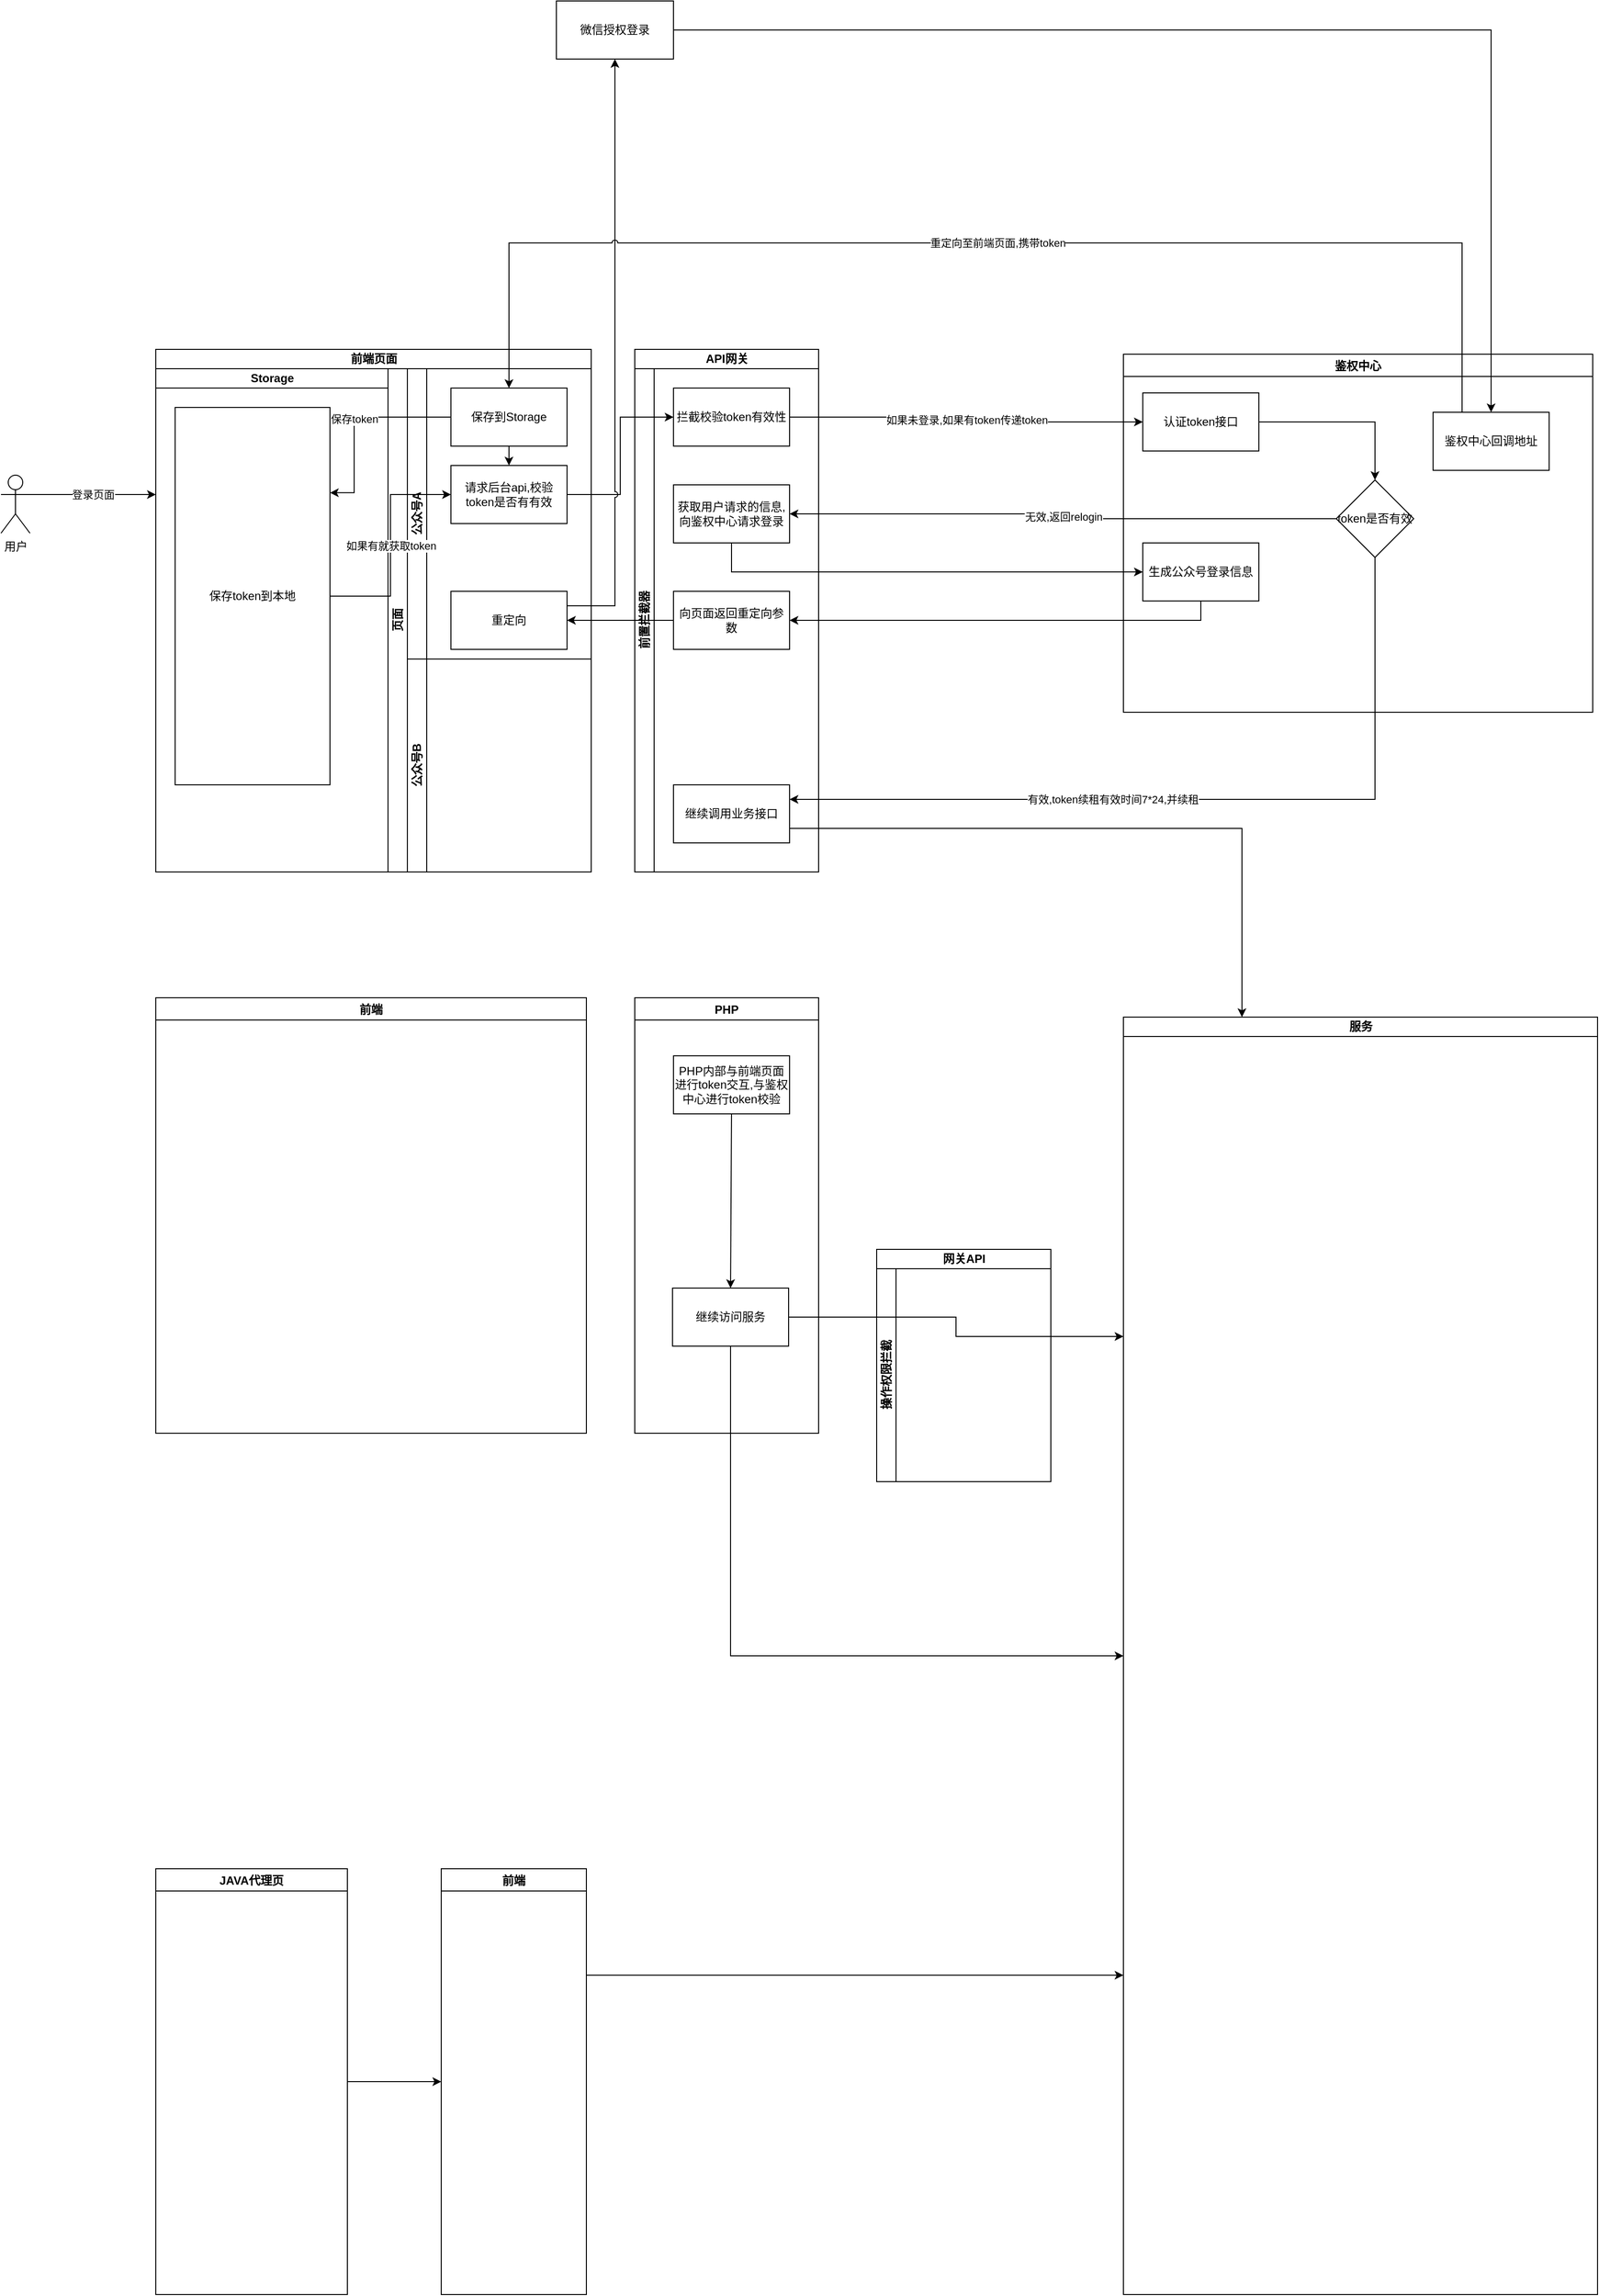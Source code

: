 <mxfile version="11.1.4" type="github"><diagram id="6-Zbqx0slxKP79GRB4mW" name="第 1 页"><mxGraphModel dx="3470" dy="2192" grid="1" gridSize="10" guides="1" tooltips="1" connect="1" arrows="1" fold="1" page="1" pageScale="1" pageWidth="1100" pageHeight="850" math="0" shadow="0"><root><mxCell id="0"/><mxCell id="1" parent="0"/><mxCell id="IJHaSnSdJLYD2ioIIv0x-90" value="登录页面" style="edgeStyle=orthogonalEdgeStyle;rounded=0;orthogonalLoop=1;jettySize=auto;html=1;exitX=1;exitY=0.333;exitDx=0;exitDy=0;exitPerimeter=0;entryX=0;entryY=0.25;entryDx=0;entryDy=0;" edge="1" parent="1" source="2lYiCeJ2Cndraep30uRD-2" target="IJHaSnSdJLYD2ioIIv0x-39"><mxGeometry relative="1" as="geometry"/></mxCell><mxCell id="2lYiCeJ2Cndraep30uRD-2" value="用户" style="shape=umlActor;verticalLabelPosition=bottom;labelBackgroundColor=#ffffff;verticalAlign=top;html=1;outlineConnect=0;" parent="1" vertex="1"><mxGeometry x="-145" y="150" width="30" height="60" as="geometry"/></mxCell><mxCell id="2lYiCeJ2Cndraep30uRD-9" value="API网关" style="swimlane;html=1;childLayout=stackLayout;resizeParent=1;resizeParentMax=0;horizontal=1;startSize=20;horizontalStack=0;swimlaneLine=1;" parent="1" vertex="1"><mxGeometry x="510" y="20" width="190" height="540" as="geometry"/></mxCell><mxCell id="2lYiCeJ2Cndraep30uRD-10" value="前置拦截器" style="swimlane;html=1;startSize=20;horizontal=0;" parent="2lYiCeJ2Cndraep30uRD-9" vertex="1"><mxGeometry y="20" width="190" height="520" as="geometry"/></mxCell><mxCell id="IJHaSnSdJLYD2ioIIv0x-5" value="拦截校验token有效性" style="rounded=0;whiteSpace=wrap;html=1;" vertex="1" parent="2lYiCeJ2Cndraep30uRD-10"><mxGeometry x="40" y="20" width="120" height="60" as="geometry"/></mxCell><mxCell id="IJHaSnSdJLYD2ioIIv0x-65" value="获取用户请求的信息,向鉴权中心请求登录" style="rounded=0;whiteSpace=wrap;html=1;" vertex="1" parent="2lYiCeJ2Cndraep30uRD-10"><mxGeometry x="40" y="120" width="120" height="60" as="geometry"/></mxCell><mxCell id="IJHaSnSdJLYD2ioIIv0x-67" value="继续调用业务接口" style="rounded=0;whiteSpace=wrap;html=1;" vertex="1" parent="2lYiCeJ2Cndraep30uRD-10"><mxGeometry x="40" y="430" width="120" height="60" as="geometry"/></mxCell><mxCell id="IJHaSnSdJLYD2ioIIv0x-86" value="向页面返回重定向参数" style="rounded=0;whiteSpace=wrap;html=1;" vertex="1" parent="2lYiCeJ2Cndraep30uRD-10"><mxGeometry x="40" y="230" width="120" height="60" as="geometry"/></mxCell><mxCell id="2lYiCeJ2Cndraep30uRD-23" value="有效,token续租有效时间7*24,并续租" style="edgeStyle=orthogonalEdgeStyle;rounded=0;orthogonalLoop=1;jettySize=auto;html=1;exitX=0.5;exitY=1;exitDx=0;exitDy=0;entryX=1;entryY=0.25;entryDx=0;entryDy=0;" parent="1" source="IJHaSnSdJLYD2ioIIv0x-20" target="IJHaSnSdJLYD2ioIIv0x-67" edge="1"><mxGeometry x="0.22" relative="1" as="geometry"><mxPoint x="745" y="240" as="sourcePoint"/><mxPoint x="670" y="157" as="targetPoint"/><mxPoint as="offset"/></mxGeometry></mxCell><mxCell id="2lYiCeJ2Cndraep30uRD-21" value="如果未登录,如果有token传递token" style="edgeStyle=orthogonalEdgeStyle;rounded=0;orthogonalLoop=1;jettySize=auto;html=1;entryX=0;entryY=0.5;entryDx=0;entryDy=0;exitX=1;exitY=0.5;exitDx=0;exitDy=0;" parent="1" target="2lYiCeJ2Cndraep30uRD-48" edge="1" source="IJHaSnSdJLYD2ioIIv0x-5"><mxGeometry relative="1" as="geometry"><mxPoint x="590" y="93" as="sourcePoint"/><mxPoint x="900.207" y="89.862" as="targetPoint"/></mxGeometry></mxCell><mxCell id="2lYiCeJ2Cndraep30uRD-45" value="鉴权中心" style="swimlane;" parent="1" vertex="1"><mxGeometry x="1015" y="25" width="485" height="370" as="geometry"/></mxCell><mxCell id="IJHaSnSdJLYD2ioIIv0x-21" style="edgeStyle=orthogonalEdgeStyle;rounded=0;orthogonalLoop=1;jettySize=auto;html=1;exitX=1;exitY=0.5;exitDx=0;exitDy=0;entryX=0.5;entryY=0;entryDx=0;entryDy=0;" edge="1" parent="2lYiCeJ2Cndraep30uRD-45" source="2lYiCeJ2Cndraep30uRD-48" target="IJHaSnSdJLYD2ioIIv0x-20"><mxGeometry relative="1" as="geometry"/></mxCell><mxCell id="2lYiCeJ2Cndraep30uRD-48" value="认证token接口" style="rounded=0;whiteSpace=wrap;html=1;" parent="2lYiCeJ2Cndraep30uRD-45" vertex="1"><mxGeometry x="20" y="40" width="120" height="60" as="geometry"/></mxCell><mxCell id="IJHaSnSdJLYD2ioIIv0x-20" value="token是否有效" style="rhombus;whiteSpace=wrap;html=1;" vertex="1" parent="2lYiCeJ2Cndraep30uRD-45"><mxGeometry x="220" y="130" width="80" height="80" as="geometry"/></mxCell><mxCell id="IJHaSnSdJLYD2ioIIv0x-77" value="生成公众号登录信息" style="rounded=0;whiteSpace=wrap;html=1;" vertex="1" parent="2lYiCeJ2Cndraep30uRD-45"><mxGeometry x="20" y="195" width="120" height="60" as="geometry"/></mxCell><mxCell id="IJHaSnSdJLYD2ioIIv0x-95" value="鉴权中心回调地址" style="rounded=0;whiteSpace=wrap;html=1;" vertex="1" parent="2lYiCeJ2Cndraep30uRD-45"><mxGeometry x="320" y="60" width="120" height="60" as="geometry"/></mxCell><mxCell id="IJHaSnSdJLYD2ioIIv0x-38" value="前端页面" style="swimlane;html=1;childLayout=stackLayout;resizeParent=1;resizeParentMax=0;startSize=20;" vertex="1" parent="1"><mxGeometry x="15" y="20" width="450" height="540" as="geometry"/></mxCell><mxCell id="IJHaSnSdJLYD2ioIIv0x-39" value="Storage" style="swimlane;html=1;startSize=20;" vertex="1" parent="IJHaSnSdJLYD2ioIIv0x-38"><mxGeometry y="20" width="240" height="520" as="geometry"><mxRectangle y="20" width="70" height="460" as="alternateBounds"/></mxGeometry></mxCell><mxCell id="IJHaSnSdJLYD2ioIIv0x-2" value="保存token到本地" style="rounded=0;whiteSpace=wrap;html=1;" vertex="1" parent="IJHaSnSdJLYD2ioIIv0x-39"><mxGeometry x="20" y="40" width="160" height="390" as="geometry"/></mxCell><mxCell id="IJHaSnSdJLYD2ioIIv0x-46" value="页面" style="swimlane;html=1;childLayout=stackLayout;resizeParent=1;resizeParentMax=0;horizontal=0;startSize=20;horizontalStack=0;" vertex="1" parent="IJHaSnSdJLYD2ioIIv0x-38"><mxGeometry x="240" y="20" width="210" height="520" as="geometry"/></mxCell><mxCell id="IJHaSnSdJLYD2ioIIv0x-48" value="公众号A" style="swimlane;html=1;startSize=20;horizontal=0;" vertex="1" parent="IJHaSnSdJLYD2ioIIv0x-46"><mxGeometry x="20" width="190" height="300" as="geometry"/></mxCell><mxCell id="IJHaSnSdJLYD2ioIIv0x-105" style="edgeStyle=orthogonalEdgeStyle;rounded=0;jumpStyle=arc;orthogonalLoop=1;jettySize=auto;html=1;exitX=0.5;exitY=1;exitDx=0;exitDy=0;entryX=0.5;entryY=0;entryDx=0;entryDy=0;" edge="1" parent="IJHaSnSdJLYD2ioIIv0x-48" source="IJHaSnSdJLYD2ioIIv0x-54" target="IJHaSnSdJLYD2ioIIv0x-15"><mxGeometry relative="1" as="geometry"/></mxCell><mxCell id="IJHaSnSdJLYD2ioIIv0x-54" value="保存到Storage" style="rounded=0;whiteSpace=wrap;html=1;" vertex="1" parent="IJHaSnSdJLYD2ioIIv0x-48"><mxGeometry x="45" y="20" width="120" height="60" as="geometry"/></mxCell><mxCell id="IJHaSnSdJLYD2ioIIv0x-15" value="请求后台api,校验token是否有有效" style="rounded=0;whiteSpace=wrap;html=1;" vertex="1" parent="IJHaSnSdJLYD2ioIIv0x-48"><mxGeometry x="45" y="100" width="120" height="60" as="geometry"/></mxCell><mxCell id="IJHaSnSdJLYD2ioIIv0x-89" value="重定向" style="rounded=0;whiteSpace=wrap;html=1;" vertex="1" parent="IJHaSnSdJLYD2ioIIv0x-48"><mxGeometry x="45" y="230" width="120" height="60" as="geometry"/></mxCell><mxCell id="IJHaSnSdJLYD2ioIIv0x-49" value="公众号B" style="swimlane;html=1;startSize=20;horizontal=0;" vertex="1" parent="IJHaSnSdJLYD2ioIIv0x-46"><mxGeometry x="20" y="300" width="190" height="220" as="geometry"/></mxCell><mxCell id="IJHaSnSdJLYD2ioIIv0x-100" value="如果有就获取token" style="edgeStyle=orthogonalEdgeStyle;rounded=0;jumpStyle=arc;orthogonalLoop=1;jettySize=auto;html=1;exitX=1;exitY=0.5;exitDx=0;exitDy=0;entryX=0;entryY=0.5;entryDx=0;entryDy=0;" edge="1" parent="IJHaSnSdJLYD2ioIIv0x-38" source="IJHaSnSdJLYD2ioIIv0x-2" target="IJHaSnSdJLYD2ioIIv0x-15"><mxGeometry relative="1" as="geometry"/></mxCell><mxCell id="IJHaSnSdJLYD2ioIIv0x-106" value="保存token" style="edgeStyle=orthogonalEdgeStyle;rounded=0;jumpStyle=arc;orthogonalLoop=1;jettySize=auto;html=1;exitX=0;exitY=0.5;exitDx=0;exitDy=0;entryX=1;entryY=0.226;entryDx=0;entryDy=0;entryPerimeter=0;" edge="1" parent="IJHaSnSdJLYD2ioIIv0x-38" source="IJHaSnSdJLYD2ioIIv0x-54" target="IJHaSnSdJLYD2ioIIv0x-2"><mxGeometry relative="1" as="geometry"><Array as="points"><mxPoint x="205" y="70"/><mxPoint x="205" y="148"/></Array></mxGeometry></mxCell><mxCell id="IJHaSnSdJLYD2ioIIv0x-63" value="无效,返回relogin" style="edgeStyle=orthogonalEdgeStyle;rounded=0;orthogonalLoop=1;jettySize=auto;html=1;exitX=0;exitY=0.5;exitDx=0;exitDy=0;entryX=1;entryY=0.5;entryDx=0;entryDy=0;" edge="1" parent="1" source="IJHaSnSdJLYD2ioIIv0x-20" target="IJHaSnSdJLYD2ioIIv0x-65"><mxGeometry relative="1" as="geometry"><mxPoint x="648" y="280" as="targetPoint"/></mxGeometry></mxCell><mxCell id="IJHaSnSdJLYD2ioIIv0x-69" value="服务" style="swimlane;html=1;startSize=20;horizontal=1;containerType=tree;" vertex="1" parent="1"><mxGeometry x="1015" y="710" width="490" height="1320" as="geometry"/></mxCell><mxCell id="IJHaSnSdJLYD2ioIIv0x-71" style="edgeStyle=orthogonalEdgeStyle;rounded=0;orthogonalLoop=1;jettySize=auto;html=1;exitX=1;exitY=0.5;exitDx=0;exitDy=0;entryX=0;entryY=0.5;entryDx=0;entryDy=0;" edge="1" parent="1" source="IJHaSnSdJLYD2ioIIv0x-15" target="IJHaSnSdJLYD2ioIIv0x-5"><mxGeometry relative="1" as="geometry"/></mxCell><mxCell id="IJHaSnSdJLYD2ioIIv0x-78" style="edgeStyle=orthogonalEdgeStyle;rounded=0;orthogonalLoop=1;jettySize=auto;html=1;exitX=0.5;exitY=1;exitDx=0;exitDy=0;entryX=0;entryY=0.5;entryDx=0;entryDy=0;" edge="1" parent="1" source="IJHaSnSdJLYD2ioIIv0x-65" target="IJHaSnSdJLYD2ioIIv0x-77"><mxGeometry relative="1" as="geometry"/></mxCell><mxCell id="IJHaSnSdJLYD2ioIIv0x-88" style="edgeStyle=orthogonalEdgeStyle;rounded=0;orthogonalLoop=1;jettySize=auto;html=1;exitX=0;exitY=0.5;exitDx=0;exitDy=0;entryX=1;entryY=0.5;entryDx=0;entryDy=0;" edge="1" parent="1" source="IJHaSnSdJLYD2ioIIv0x-86" target="IJHaSnSdJLYD2ioIIv0x-89"><mxGeometry relative="1" as="geometry"><mxPoint x="490" y="200" as="targetPoint"/></mxGeometry></mxCell><mxCell id="IJHaSnSdJLYD2ioIIv0x-96" style="edgeStyle=orthogonalEdgeStyle;rounded=0;jumpStyle=arc;orthogonalLoop=1;jettySize=auto;html=1;exitX=1;exitY=0.5;exitDx=0;exitDy=0;entryX=0.5;entryY=0;entryDx=0;entryDy=0;" edge="1" parent="1" source="IJHaSnSdJLYD2ioIIv0x-93" target="IJHaSnSdJLYD2ioIIv0x-95"><mxGeometry relative="1" as="geometry"/></mxCell><mxCell id="IJHaSnSdJLYD2ioIIv0x-93" value="微信授权登录" style="rounded=0;whiteSpace=wrap;html=1;" vertex="1" parent="1"><mxGeometry x="429" y="-340" width="121" height="60" as="geometry"/></mxCell><mxCell id="IJHaSnSdJLYD2ioIIv0x-101" style="edgeStyle=orthogonalEdgeStyle;rounded=0;jumpStyle=arc;orthogonalLoop=1;jettySize=auto;html=1;exitX=1;exitY=0.25;exitDx=0;exitDy=0;entryX=0.5;entryY=1;entryDx=0;entryDy=0;" edge="1" parent="1" source="IJHaSnSdJLYD2ioIIv0x-89" target="IJHaSnSdJLYD2ioIIv0x-93"><mxGeometry relative="1" as="geometry"/></mxCell><mxCell id="IJHaSnSdJLYD2ioIIv0x-102" style="edgeStyle=orthogonalEdgeStyle;rounded=0;jumpStyle=arc;orthogonalLoop=1;jettySize=auto;html=1;exitX=0.5;exitY=1;exitDx=0;exitDy=0;entryX=1;entryY=0.5;entryDx=0;entryDy=0;" edge="1" parent="1" source="IJHaSnSdJLYD2ioIIv0x-77" target="IJHaSnSdJLYD2ioIIv0x-86"><mxGeometry relative="1" as="geometry"/></mxCell><mxCell id="IJHaSnSdJLYD2ioIIv0x-107" value="重定向至前端页面,携带token" style="edgeStyle=orthogonalEdgeStyle;rounded=0;jumpStyle=arc;orthogonalLoop=1;jettySize=auto;html=1;exitX=0.25;exitY=0;exitDx=0;exitDy=0;entryX=0.5;entryY=0;entryDx=0;entryDy=0;" edge="1" parent="1" source="IJHaSnSdJLYD2ioIIv0x-95" target="IJHaSnSdJLYD2ioIIv0x-54"><mxGeometry relative="1" as="geometry"><Array as="points"><mxPoint x="1365" y="-90"/><mxPoint x="380" y="-90"/></Array></mxGeometry></mxCell><mxCell id="IJHaSnSdJLYD2ioIIv0x-109" value="PHP" style="swimlane;" vertex="1" parent="1"><mxGeometry x="510" y="690" width="190" height="450" as="geometry"/></mxCell><mxCell id="IJHaSnSdJLYD2ioIIv0x-114" value="PHP内部与前端页面进行token交互,与鉴权中心进行token校验" style="rounded=0;whiteSpace=wrap;html=1;" vertex="1" parent="IJHaSnSdJLYD2ioIIv0x-109"><mxGeometry x="40" y="60" width="120" height="60" as="geometry"/></mxCell><mxCell id="IJHaSnSdJLYD2ioIIv0x-115" value="继续访问服务" style="rounded=0;whiteSpace=wrap;html=1;" vertex="1" parent="IJHaSnSdJLYD2ioIIv0x-109"><mxGeometry x="39" y="300" width="120" height="60" as="geometry"/></mxCell><mxCell id="IJHaSnSdJLYD2ioIIv0x-116" value="" style="endArrow=classic;html=1;exitX=0.5;exitY=1;exitDx=0;exitDy=0;entryX=0.5;entryY=0;entryDx=0;entryDy=0;" edge="1" parent="IJHaSnSdJLYD2ioIIv0x-109" source="IJHaSnSdJLYD2ioIIv0x-114" target="IJHaSnSdJLYD2ioIIv0x-115"><mxGeometry width="50" height="50" relative="1" as="geometry"><mxPoint x="-410" y="690" as="sourcePoint"/><mxPoint x="-360" y="640" as="targetPoint"/></mxGeometry></mxCell><mxCell id="IJHaSnSdJLYD2ioIIv0x-110" value="网关API" style="swimlane;html=1;childLayout=stackLayout;resizeParent=1;resizeParentMax=0;horizontal=1;startSize=20;horizontalStack=0;" vertex="1" parent="1"><mxGeometry x="760" y="950" width="180" height="240" as="geometry"/></mxCell><mxCell id="IJHaSnSdJLYD2ioIIv0x-111" value="操作权限拦截" style="swimlane;html=1;startSize=20;horizontal=0;" vertex="1" parent="IJHaSnSdJLYD2ioIIv0x-110"><mxGeometry y="20" width="180" height="220" as="geometry"/></mxCell><mxCell id="IJHaSnSdJLYD2ioIIv0x-117" style="edgeStyle=orthogonalEdgeStyle;rounded=0;jumpStyle=arc;orthogonalLoop=1;jettySize=auto;html=1;exitX=1;exitY=0.75;exitDx=0;exitDy=0;entryX=0.25;entryY=0;entryDx=0;entryDy=0;" edge="1" parent="1" source="IJHaSnSdJLYD2ioIIv0x-67" target="IJHaSnSdJLYD2ioIIv0x-69"><mxGeometry relative="1" as="geometry"/></mxCell><mxCell id="IJHaSnSdJLYD2ioIIv0x-118" style="edgeStyle=orthogonalEdgeStyle;rounded=0;jumpStyle=arc;orthogonalLoop=1;jettySize=auto;html=1;exitX=1;exitY=0.5;exitDx=0;exitDy=0;entryX=0;entryY=0.25;entryDx=0;entryDy=0;" edge="1" parent="1" source="IJHaSnSdJLYD2ioIIv0x-115" target="IJHaSnSdJLYD2ioIIv0x-69"><mxGeometry relative="1" as="geometry"/></mxCell><mxCell id="IJHaSnSdJLYD2ioIIv0x-120" style="edgeStyle=orthogonalEdgeStyle;rounded=0;jumpStyle=arc;orthogonalLoop=1;jettySize=auto;html=1;exitX=0.5;exitY=1;exitDx=0;exitDy=0;entryX=0;entryY=0.5;entryDx=0;entryDy=0;" edge="1" parent="1" source="IJHaSnSdJLYD2ioIIv0x-115" target="IJHaSnSdJLYD2ioIIv0x-69"><mxGeometry relative="1" as="geometry"/></mxCell><mxCell id="IJHaSnSdJLYD2ioIIv0x-121" value="前端" style="swimlane;" vertex="1" parent="1"><mxGeometry x="15" y="690" width="445" height="450" as="geometry"/></mxCell><mxCell id="IJHaSnSdJLYD2ioIIv0x-131" style="edgeStyle=orthogonalEdgeStyle;rounded=0;jumpStyle=arc;orthogonalLoop=1;jettySize=auto;html=1;exitX=1;exitY=0.25;exitDx=0;exitDy=0;entryX=0;entryY=0.75;entryDx=0;entryDy=0;" edge="1" parent="1" source="IJHaSnSdJLYD2ioIIv0x-127" target="IJHaSnSdJLYD2ioIIv0x-69"><mxGeometry relative="1" as="geometry"/></mxCell><mxCell id="IJHaSnSdJLYD2ioIIv0x-127" value="前端" style="swimlane;" vertex="1" parent="1"><mxGeometry x="310" y="1590" width="150" height="440" as="geometry"/></mxCell><mxCell id="IJHaSnSdJLYD2ioIIv0x-132" style="edgeStyle=orthogonalEdgeStyle;rounded=0;jumpStyle=arc;orthogonalLoop=1;jettySize=auto;html=1;exitX=1;exitY=0.5;exitDx=0;exitDy=0;entryX=0;entryY=0.5;entryDx=0;entryDy=0;" edge="1" parent="1" source="IJHaSnSdJLYD2ioIIv0x-128" target="IJHaSnSdJLYD2ioIIv0x-127"><mxGeometry relative="1" as="geometry"/></mxCell><mxCell id="IJHaSnSdJLYD2ioIIv0x-128" value="JAVA代理页" style="swimlane;" vertex="1" parent="1"><mxGeometry x="15" y="1590" width="198" height="440" as="geometry"/></mxCell></root></mxGraphModel></diagram></mxfile>